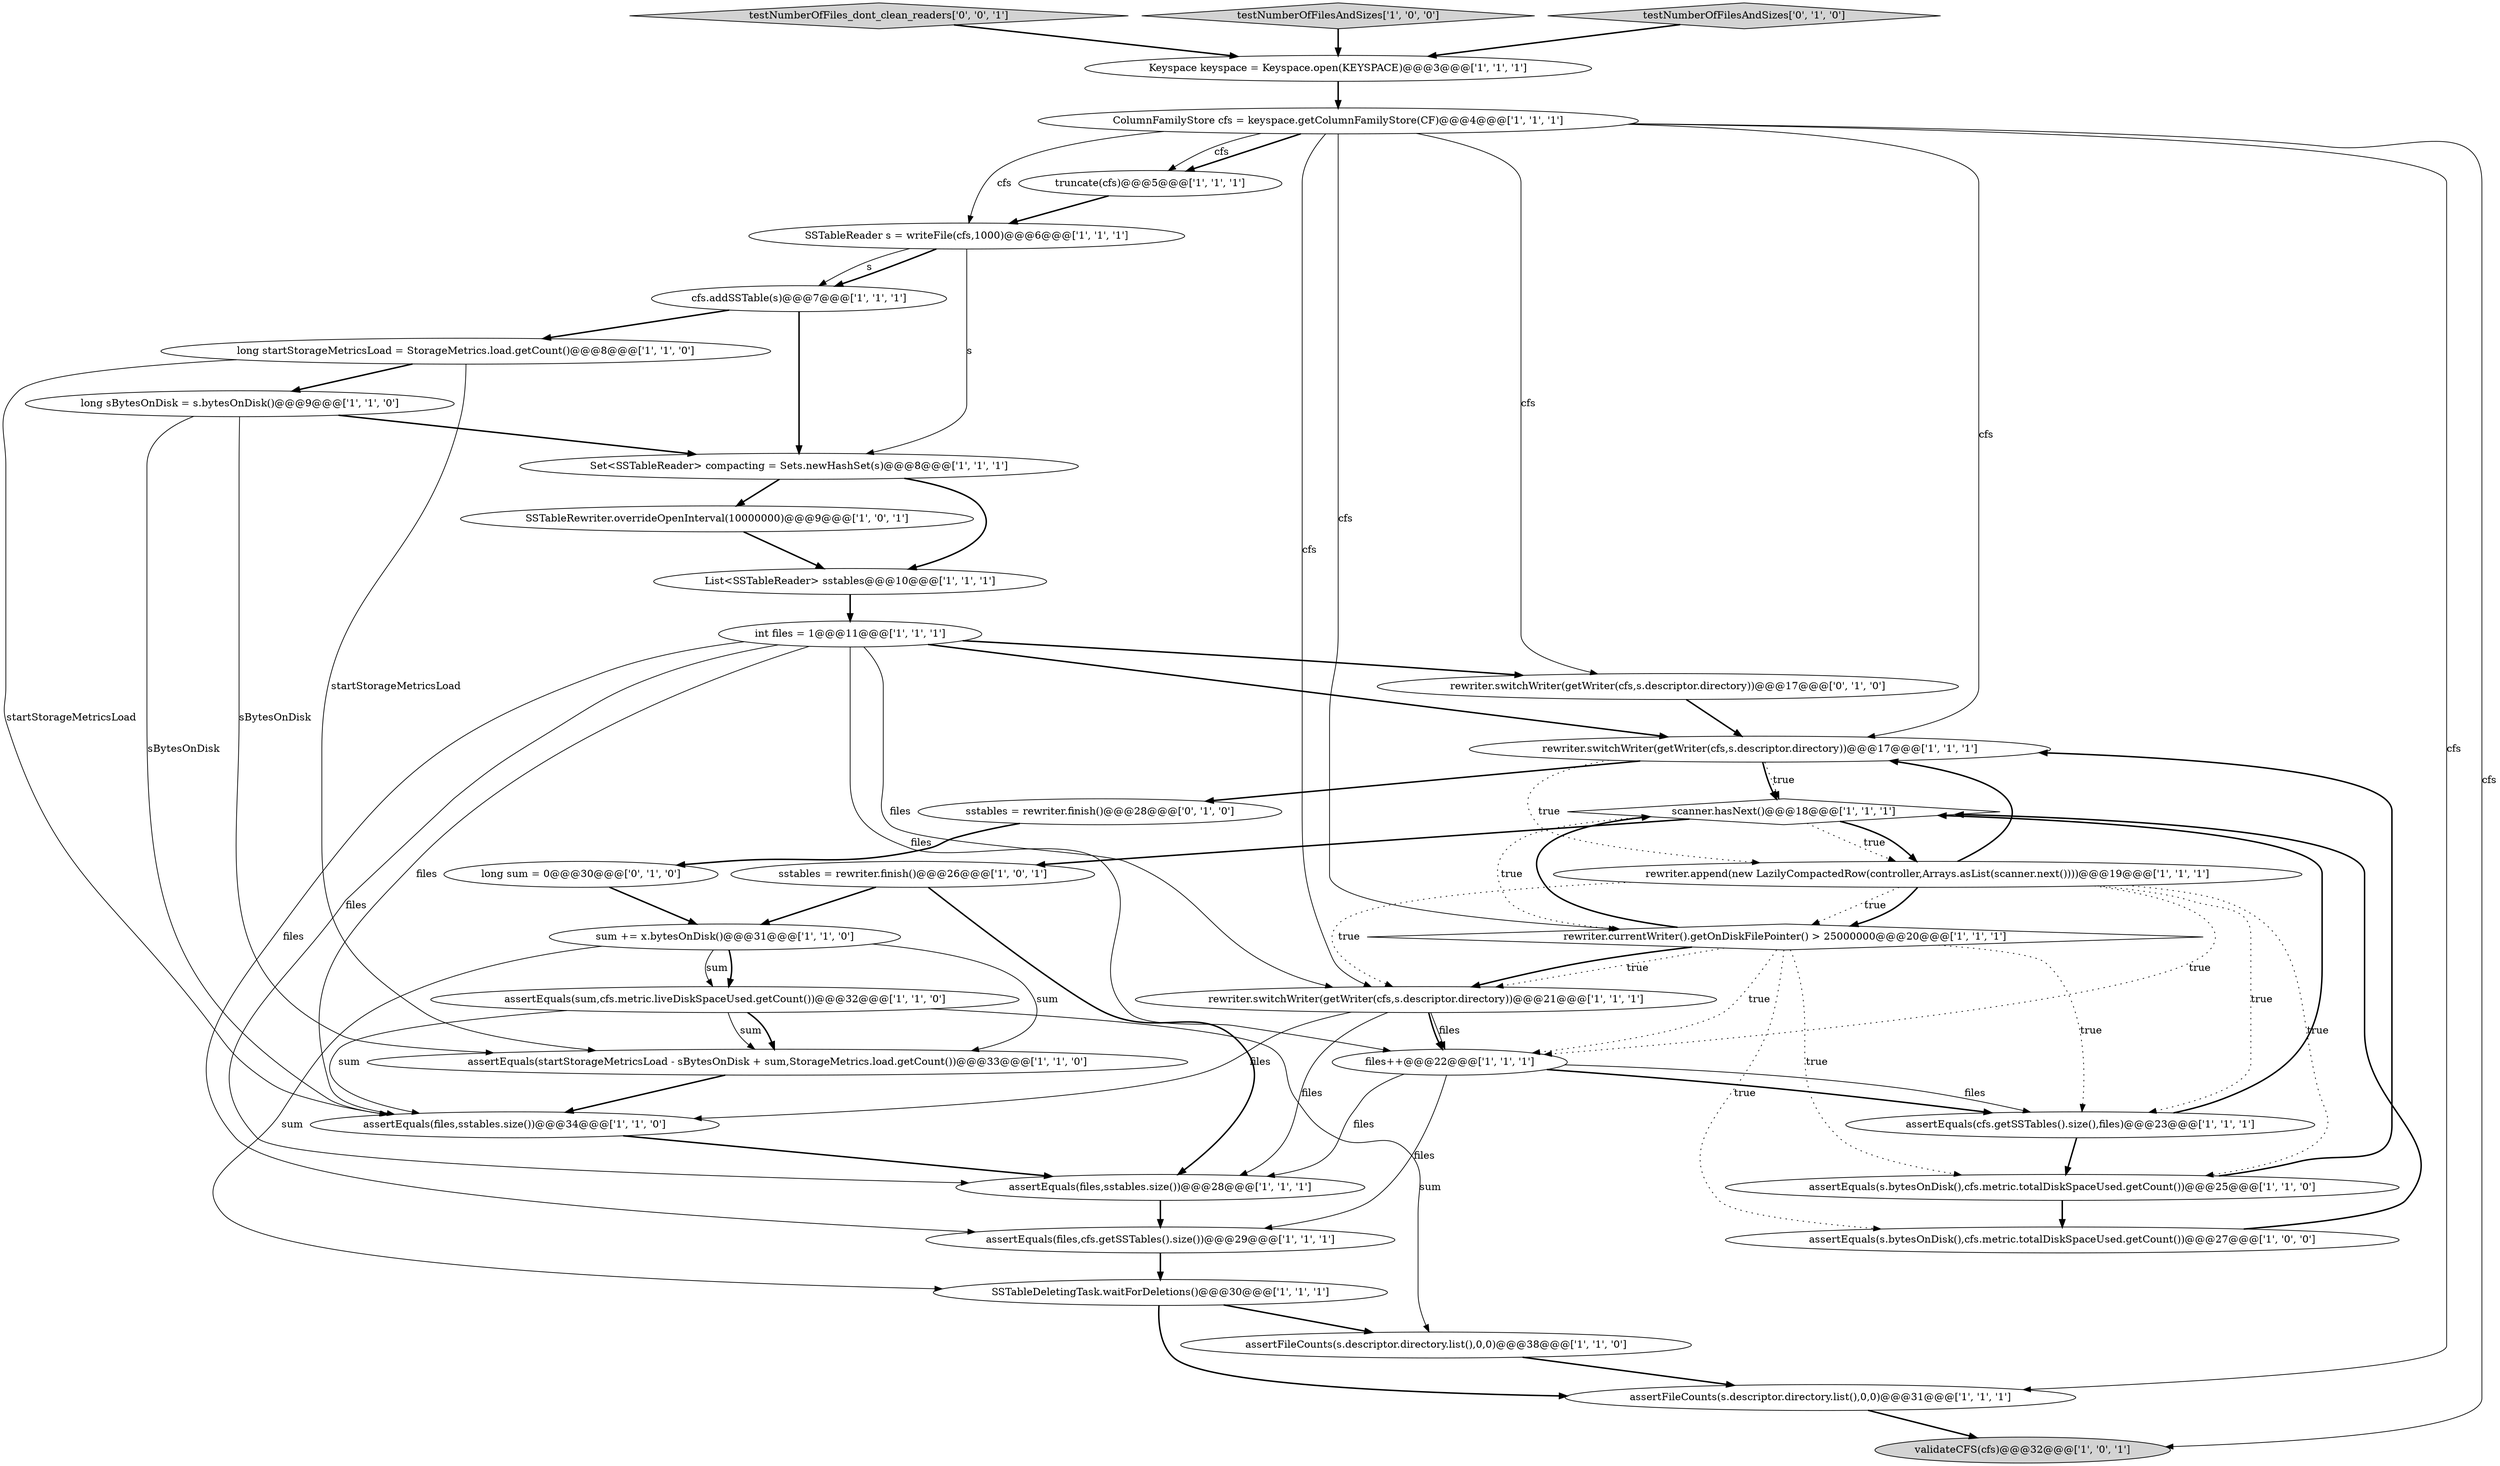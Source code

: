 digraph {
32 [style = filled, label = "rewriter.switchWriter(getWriter(cfs,s.descriptor.directory))@@@17@@@['0', '1', '0']", fillcolor = white, shape = ellipse image = "AAA0AAABBB2BBB"];
6 [style = filled, label = "long sBytesOnDisk = s.bytesOnDisk()@@@9@@@['1', '1', '0']", fillcolor = white, shape = ellipse image = "AAA0AAABBB1BBB"];
12 [style = filled, label = "assertFileCounts(s.descriptor.directory.list(),0,0)@@@38@@@['1', '1', '0']", fillcolor = white, shape = ellipse image = "AAA0AAABBB1BBB"];
28 [style = filled, label = "rewriter.currentWriter().getOnDiskFilePointer() > 25000000@@@20@@@['1', '1', '1']", fillcolor = white, shape = diamond image = "AAA0AAABBB1BBB"];
3 [style = filled, label = "assertEquals(files,sstables.size())@@@34@@@['1', '1', '0']", fillcolor = white, shape = ellipse image = "AAA0AAABBB1BBB"];
30 [style = filled, label = "rewriter.switchWriter(getWriter(cfs,s.descriptor.directory))@@@17@@@['1', '1', '1']", fillcolor = white, shape = ellipse image = "AAA0AAABBB1BBB"];
24 [style = filled, label = "assertEquals(sum,cfs.metric.liveDiskSpaceUsed.getCount())@@@32@@@['1', '1', '0']", fillcolor = white, shape = ellipse image = "AAA0AAABBB1BBB"];
4 [style = filled, label = "sum += x.bytesOnDisk()@@@31@@@['1', '1', '0']", fillcolor = white, shape = ellipse image = "AAA0AAABBB1BBB"];
33 [style = filled, label = "sstables = rewriter.finish()@@@28@@@['0', '1', '0']", fillcolor = white, shape = ellipse image = "AAA0AAABBB2BBB"];
1 [style = filled, label = "assertFileCounts(s.descriptor.directory.list(),0,0)@@@31@@@['1', '1', '1']", fillcolor = white, shape = ellipse image = "AAA0AAABBB1BBB"];
36 [style = filled, label = "testNumberOfFiles_dont_clean_readers['0', '0', '1']", fillcolor = lightgray, shape = diamond image = "AAA0AAABBB3BBB"];
16 [style = filled, label = "rewriter.switchWriter(getWriter(cfs,s.descriptor.directory))@@@21@@@['1', '1', '1']", fillcolor = white, shape = ellipse image = "AAA0AAABBB1BBB"];
0 [style = filled, label = "testNumberOfFilesAndSizes['1', '0', '0']", fillcolor = lightgray, shape = diamond image = "AAA0AAABBB1BBB"];
17 [style = filled, label = "scanner.hasNext()@@@18@@@['1', '1', '1']", fillcolor = white, shape = diamond image = "AAA0AAABBB1BBB"];
26 [style = filled, label = "rewriter.append(new LazilyCompactedRow(controller,Arrays.asList(scanner.next())))@@@19@@@['1', '1', '1']", fillcolor = white, shape = ellipse image = "AAA0AAABBB1BBB"];
22 [style = filled, label = "validateCFS(cfs)@@@32@@@['1', '0', '1']", fillcolor = lightgray, shape = ellipse image = "AAA0AAABBB1BBB"];
9 [style = filled, label = "long startStorageMetricsLoad = StorageMetrics.load.getCount()@@@8@@@['1', '1', '0']", fillcolor = white, shape = ellipse image = "AAA0AAABBB1BBB"];
31 [style = filled, label = "truncate(cfs)@@@5@@@['1', '1', '1']", fillcolor = white, shape = ellipse image = "AAA0AAABBB1BBB"];
14 [style = filled, label = "SSTableDeletingTask.waitForDeletions()@@@30@@@['1', '1', '1']", fillcolor = white, shape = ellipse image = "AAA0AAABBB1BBB"];
13 [style = filled, label = "cfs.addSSTable(s)@@@7@@@['1', '1', '1']", fillcolor = white, shape = ellipse image = "AAA0AAABBB1BBB"];
29 [style = filled, label = "files++@@@22@@@['1', '1', '1']", fillcolor = white, shape = ellipse image = "AAA0AAABBB1BBB"];
35 [style = filled, label = "testNumberOfFilesAndSizes['0', '1', '0']", fillcolor = lightgray, shape = diamond image = "AAA0AAABBB2BBB"];
25 [style = filled, label = "Set<SSTableReader> compacting = Sets.newHashSet(s)@@@8@@@['1', '1', '1']", fillcolor = white, shape = ellipse image = "AAA0AAABBB1BBB"];
10 [style = filled, label = "assertEquals(cfs.getSSTables().size(),files)@@@23@@@['1', '1', '1']", fillcolor = white, shape = ellipse image = "AAA0AAABBB1BBB"];
15 [style = filled, label = "SSTableRewriter.overrideOpenInterval(10000000)@@@9@@@['1', '0', '1']", fillcolor = white, shape = ellipse image = "AAA0AAABBB1BBB"];
19 [style = filled, label = "assertEquals(s.bytesOnDisk(),cfs.metric.totalDiskSpaceUsed.getCount())@@@25@@@['1', '1', '0']", fillcolor = white, shape = ellipse image = "AAA0AAABBB1BBB"];
11 [style = filled, label = "assertEquals(startStorageMetricsLoad - sBytesOnDisk + sum,StorageMetrics.load.getCount())@@@33@@@['1', '1', '0']", fillcolor = white, shape = ellipse image = "AAA0AAABBB1BBB"];
21 [style = filled, label = "assertEquals(files,sstables.size())@@@28@@@['1', '1', '1']", fillcolor = white, shape = ellipse image = "AAA0AAABBB1BBB"];
8 [style = filled, label = "Keyspace keyspace = Keyspace.open(KEYSPACE)@@@3@@@['1', '1', '1']", fillcolor = white, shape = ellipse image = "AAA0AAABBB1BBB"];
2 [style = filled, label = "assertEquals(s.bytesOnDisk(),cfs.metric.totalDiskSpaceUsed.getCount())@@@27@@@['1', '0', '0']", fillcolor = white, shape = ellipse image = "AAA0AAABBB1BBB"];
7 [style = filled, label = "int files = 1@@@11@@@['1', '1', '1']", fillcolor = white, shape = ellipse image = "AAA0AAABBB1BBB"];
20 [style = filled, label = "ColumnFamilyStore cfs = keyspace.getColumnFamilyStore(CF)@@@4@@@['1', '1', '1']", fillcolor = white, shape = ellipse image = "AAA0AAABBB1BBB"];
5 [style = filled, label = "assertEquals(files,cfs.getSSTables().size())@@@29@@@['1', '1', '1']", fillcolor = white, shape = ellipse image = "AAA0AAABBB1BBB"];
34 [style = filled, label = "long sum = 0@@@30@@@['0', '1', '0']", fillcolor = white, shape = ellipse image = "AAA0AAABBB2BBB"];
18 [style = filled, label = "sstables = rewriter.finish()@@@26@@@['1', '0', '1']", fillcolor = white, shape = ellipse image = "AAA0AAABBB1BBB"];
23 [style = filled, label = "SSTableReader s = writeFile(cfs,1000)@@@6@@@['1', '1', '1']", fillcolor = white, shape = ellipse image = "AAA0AAABBB1BBB"];
27 [style = filled, label = "List<SSTableReader> sstables@@@10@@@['1', '1', '1']", fillcolor = white, shape = ellipse image = "AAA0AAABBB1BBB"];
7->32 [style = bold, label=""];
24->11 [style = solid, label="sum"];
29->5 [style = solid, label="files"];
7->16 [style = solid, label="files"];
7->30 [style = bold, label=""];
24->3 [style = solid, label="sum"];
10->19 [style = bold, label=""];
7->21 [style = solid, label="files"];
20->30 [style = solid, label="cfs"];
28->16 [style = dotted, label="true"];
26->19 [style = dotted, label="true"];
10->17 [style = bold, label=""];
28->19 [style = dotted, label="true"];
9->6 [style = bold, label=""];
23->25 [style = solid, label="s"];
8->20 [style = bold, label=""];
29->21 [style = solid, label="files"];
16->3 [style = solid, label="files"];
23->13 [style = bold, label=""];
24->11 [style = bold, label=""];
26->28 [style = dotted, label="true"];
27->7 [style = bold, label=""];
0->8 [style = bold, label=""];
35->8 [style = bold, label=""];
25->15 [style = bold, label=""];
26->16 [style = dotted, label="true"];
16->29 [style = solid, label="files"];
23->13 [style = solid, label="s"];
26->28 [style = bold, label=""];
6->11 [style = solid, label="sBytesOnDisk"];
9->3 [style = solid, label="startStorageMetricsLoad"];
13->25 [style = bold, label=""];
17->26 [style = dotted, label="true"];
28->10 [style = dotted, label="true"];
16->29 [style = bold, label=""];
28->2 [style = dotted, label="true"];
20->32 [style = solid, label="cfs"];
20->31 [style = bold, label=""];
19->2 [style = bold, label=""];
7->3 [style = solid, label="files"];
12->1 [style = bold, label=""];
16->21 [style = solid, label="files"];
28->29 [style = dotted, label="true"];
25->27 [style = bold, label=""];
20->22 [style = solid, label="cfs"];
18->4 [style = bold, label=""];
7->5 [style = solid, label="files"];
20->23 [style = solid, label="cfs"];
20->28 [style = solid, label="cfs"];
9->11 [style = solid, label="startStorageMetricsLoad"];
2->17 [style = bold, label=""];
4->24 [style = bold, label=""];
30->17 [style = bold, label=""];
30->33 [style = bold, label=""];
6->25 [style = bold, label=""];
29->10 [style = solid, label="files"];
32->30 [style = bold, label=""];
21->5 [style = bold, label=""];
20->1 [style = solid, label="cfs"];
11->3 [style = bold, label=""];
17->28 [style = dotted, label="true"];
36->8 [style = bold, label=""];
28->17 [style = bold, label=""];
29->10 [style = bold, label=""];
3->21 [style = bold, label=""];
13->9 [style = bold, label=""];
30->17 [style = dotted, label="true"];
18->21 [style = bold, label=""];
20->31 [style = solid, label="cfs"];
17->26 [style = bold, label=""];
31->23 [style = bold, label=""];
20->16 [style = solid, label="cfs"];
6->3 [style = solid, label="sBytesOnDisk"];
30->26 [style = dotted, label="true"];
5->14 [style = bold, label=""];
28->16 [style = bold, label=""];
4->24 [style = solid, label="sum"];
14->1 [style = bold, label=""];
26->30 [style = bold, label=""];
1->22 [style = bold, label=""];
4->11 [style = solid, label="sum"];
26->10 [style = dotted, label="true"];
14->12 [style = bold, label=""];
34->4 [style = bold, label=""];
7->29 [style = solid, label="files"];
26->29 [style = dotted, label="true"];
24->12 [style = solid, label="sum"];
15->27 [style = bold, label=""];
33->34 [style = bold, label=""];
17->18 [style = bold, label=""];
4->14 [style = solid, label="sum"];
19->30 [style = bold, label=""];
}
